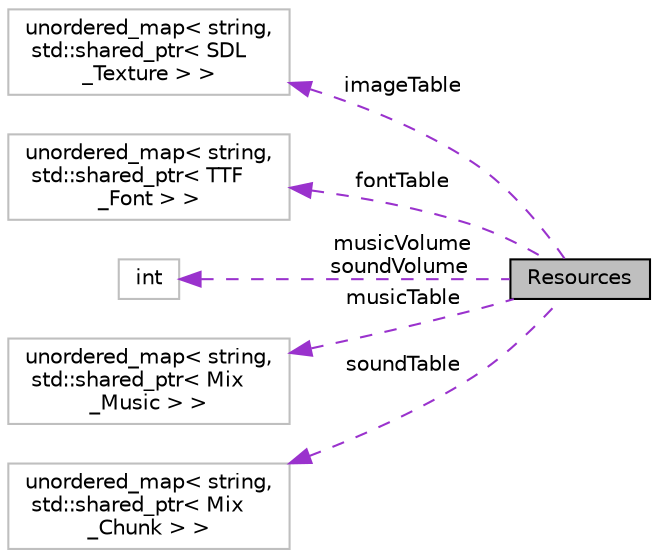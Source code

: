 digraph "Resources"
{
  edge [fontname="Helvetica",fontsize="10",labelfontname="Helvetica",labelfontsize="10"];
  node [fontname="Helvetica",fontsize="10",shape=record];
  rankdir="LR";
  Node1 [label="Resources",height=0.2,width=0.4,color="black", fillcolor="grey75", style="filled", fontcolor="black"];
  Node2 -> Node1 [dir="back",color="darkorchid3",fontsize="10",style="dashed",label=" imageTable" ,fontname="Helvetica"];
  Node2 [label="unordered_map\< string,\l std::shared_ptr\< SDL\l_Texture \> \>",height=0.2,width=0.4,color="grey75", fillcolor="white", style="filled"];
  Node3 -> Node1 [dir="back",color="darkorchid3",fontsize="10",style="dashed",label=" fontTable" ,fontname="Helvetica"];
  Node3 [label="unordered_map\< string,\l std::shared_ptr\< TTF\l_Font \> \>",height=0.2,width=0.4,color="grey75", fillcolor="white", style="filled"];
  Node4 -> Node1 [dir="back",color="darkorchid3",fontsize="10",style="dashed",label=" musicVolume\nsoundVolume" ,fontname="Helvetica"];
  Node4 [label="int",height=0.2,width=0.4,color="grey75", fillcolor="white", style="filled"];
  Node5 -> Node1 [dir="back",color="darkorchid3",fontsize="10",style="dashed",label=" musicTable" ,fontname="Helvetica"];
  Node5 [label="unordered_map\< string,\l std::shared_ptr\< Mix\l_Music \> \>",height=0.2,width=0.4,color="grey75", fillcolor="white", style="filled"];
  Node6 -> Node1 [dir="back",color="darkorchid3",fontsize="10",style="dashed",label=" soundTable" ,fontname="Helvetica"];
  Node6 [label="unordered_map\< string,\l std::shared_ptr\< Mix\l_Chunk \> \>",height=0.2,width=0.4,color="grey75", fillcolor="white", style="filled"];
}
